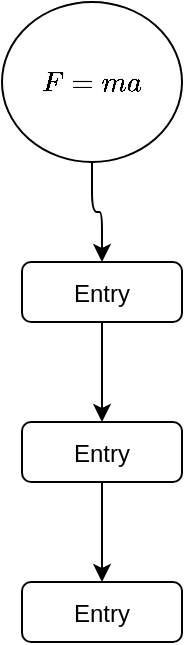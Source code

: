 <mxfile version="14.7.7" type="github">
  <diagram id="jCdS8EOZgRIIive56Dt5" name="Page-1">
    <mxGraphModel dx="868" dy="454" grid="1" gridSize="10" guides="1" tooltips="1" connect="1" arrows="1" fold="1" page="1" pageScale="1" pageWidth="1654" pageHeight="1169" math="1" shadow="0">
      <root>
        <mxCell id="0" />
        <mxCell id="1" parent="0" />
        <mxCell id="2" value="\(F=ma\)" style="ellipse;align=center;labelBackgroundColor=none;labelBorderColor=none;whiteSpace=wrap;" parent="1" vertex="1">
          <mxGeometry x="450" y="70" width="90" height="80" as="geometry" />
        </mxCell>
        <mxCell id="3" value="Entry" style="rounded=1;" parent="1" vertex="1">
          <mxGeometry x="460" y="200" width="80" height="30" as="geometry" />
        </mxCell>
        <mxCell id="4" value="" style="edgeStyle=elbowEdgeStyle;elbow=vertical;" parent="1" source="2" target="3" edge="1">
          <mxGeometry relative="1" as="geometry" />
        </mxCell>
        <mxCell id="5" value="Entry" style="rounded=1;" parent="1" vertex="1">
          <mxGeometry x="460" y="280" width="80" height="30" as="geometry" />
        </mxCell>
        <mxCell id="6" value="" style="edgeStyle=elbowEdgeStyle;elbow=vertical;" parent="1" source="3" target="5" edge="1">
          <mxGeometry relative="1" as="geometry" />
        </mxCell>
        <mxCell id="7" value="Entry" style="rounded=1;" parent="1" vertex="1">
          <mxGeometry x="460" y="360" width="80" height="30" as="geometry" />
        </mxCell>
        <mxCell id="8" value="" style="edgeStyle=elbowEdgeStyle;elbow=vertical;" parent="1" source="5" target="7" edge="1">
          <mxGeometry relative="1" as="geometry" />
        </mxCell>
      </root>
    </mxGraphModel>
  </diagram>
</mxfile>
